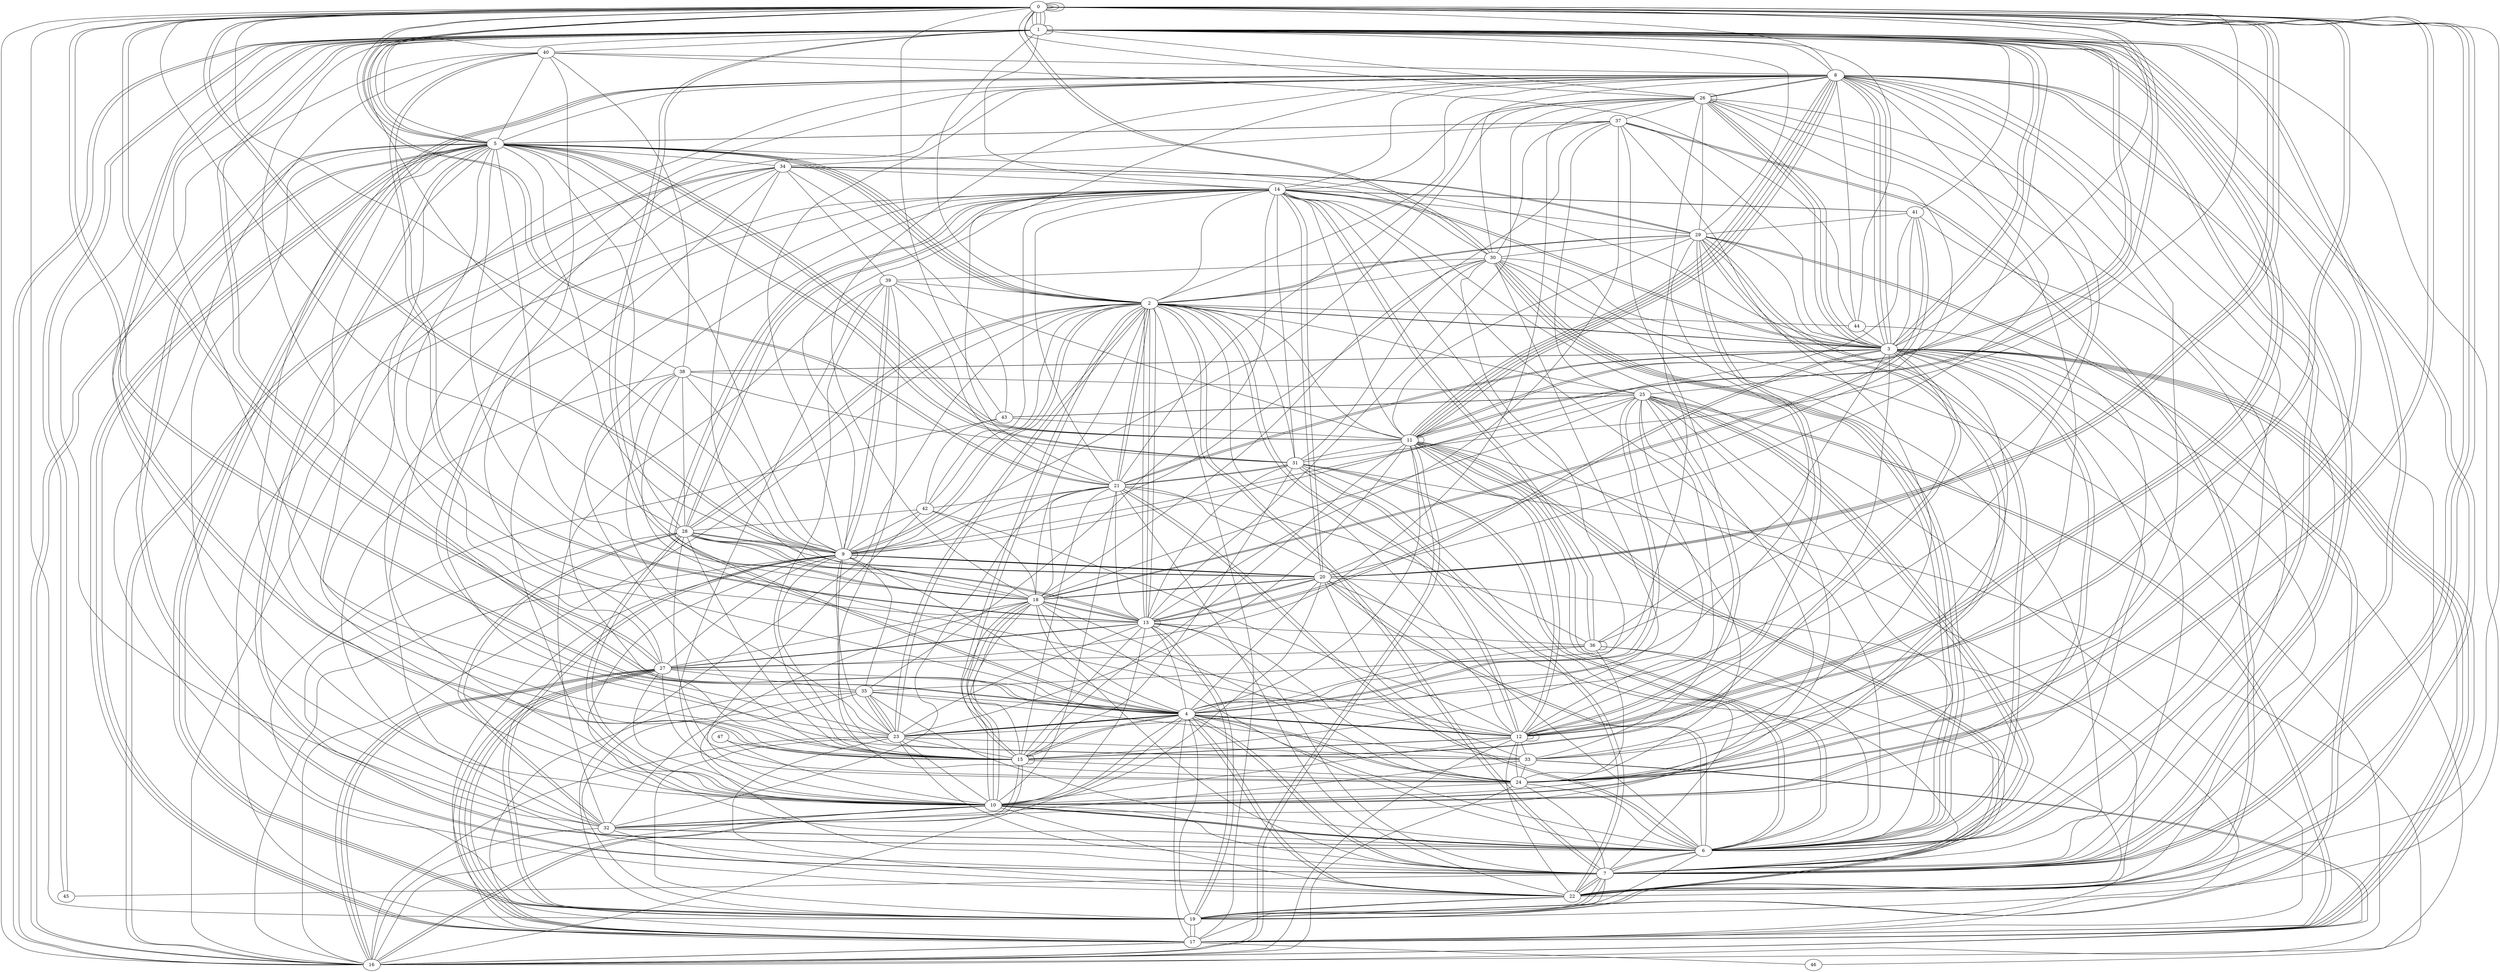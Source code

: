 graph G {
0;
1;
2;
3;
4;
5;
6;
7;
8;
9;
10;
11;
12;
13;
14;
15;
16;
17;
18;
19;
20;
21;
22;
23;
24;
25;
26;
27;
28;
29;
30;
31;
32;
33;
34;
35;
36;
37;
38;
39;
40;
41;
42;
43;
44;
45;
46;
47;
15--11 ;
28--15 ;
19--8 ;
17--46 ;
29--30 ;
23--9 ;
11--8 ;
4--7 ;
22--31 ;
0--20 ;
40--27 ;
14--26 ;
30--34 ;
37--19 ;
17--27 ;
18--1 ;
3--17 ;
13--19 ;
16--1 ;
14--4 ;
3--21 ;
17--2 ;
8--3 ;
10--23 ;
6--20 ;
44--1 ;
0--1 ;
5--17 ;
14--41 ;
35--4 ;
14--35 ;
9--2 ;
11--31 ;
22--31 ;
22--1 ;
20--14 ;
21--9 ;
15--16 ;
18--34 ;
5--7 ;
42--14 ;
1--40 ;
2--3 ;
2--23 ;
6--18 ;
10--18 ;
9--42 ;
5--12 ;
3--0 ;
2--30 ;
0--7 ;
28--9 ;
2--1 ;
41--9 ;
11--5 ;
5--7 ;
25--43 ;
14--11 ;
26--3 ;
1--13 ;
20--9 ;
40--44 ;
26--35 ;
7--8 ;
21--13 ;
21--8 ;
12--15 ;
26--26 ;
16--5 ;
10--40 ;
30--6 ;
33--9 ;
10--16 ;
39--2 ;
12--2 ;
0--7 ;
3--8 ;
17--14 ;
2--21 ;
11--8 ;
11--1 ;
24--14 ;
6--4 ;
33--35 ;
11--12 ;
6--32 ;
8--5 ;
8--0 ;
5--6 ;
6--10 ;
32--16 ;
16--23 ;
0--22 ;
19--8 ;
34--39 ;
6--2 ;
2--44 ;
40--22 ;
2--29 ;
39--10 ;
5--15 ;
35--19 ;
3--16 ;
10--13 ;
18--42 ;
41--14 ;
7--31 ;
9--19 ;
9--20 ;
0--7 ;
41--18 ;
6--29 ;
13--13 ;
17--3 ;
1--24 ;
0--24 ;
3--37 ;
47--15 ;
1--1 ;
7--22 ;
32--6 ;
22--19 ;
6--21 ;
29--14 ;
46--31 ;
1--24 ;
15--15 ;
6--7 ;
11--0 ;
37--5 ;
11--29 ;
33--37 ;
11--22 ;
30--4 ;
32--38 ;
25--10 ;
34--16 ;
24--8 ;
27--13 ;
4--1 ;
4--15 ;
11--5 ;
25--37 ;
16--24 ;
32--22 ;
7--26 ;
43--11 ;
28--20 ;
36--21 ;
17--27 ;
42--2 ;
0--0 ;
24--4 ;
1--8 ;
10--3 ;
31--38 ;
0--12 ;
2--29 ;
9--38 ;
36--8 ;
13--31 ;
26--6 ;
30--6 ;
4--22 ;
1--0 ;
11--0 ;
1--9 ;
30--6 ;
4--25 ;
9--8 ;
26--20 ;
12--22 ;
11--8 ;
0--26 ;
40--38 ;
0--24 ;
3--13 ;
30--0 ;
25--9 ;
27--18 ;
35--23 ;
19--7 ;
1--11 ;
22--7 ;
13--19 ;
11--12 ;
28--24 ;
0--1 ;
5--6 ;
23--15 ;
5--0 ;
25--17 ;
29--19 ;
12--1 ;
16--30 ;
31--5 ;
21--6 ;
21--0 ;
12--42 ;
3--17 ;
13--36 ;
8--12 ;
31--15 ;
14--6 ;
14--28 ;
34--29 ;
15--1 ;
3--1 ;
39--15 ;
29--34 ;
0--5 ;
10--20 ;
17--3 ;
44--3 ;
18--25 ;
16--2 ;
24--39 ;
6--10 ;
14--15 ;
30--39 ;
10--21 ;
4--23 ;
4--1 ;
3--38 ;
9--37 ;
27--9 ;
12--16 ;
20--4 ;
9--39 ;
18--8 ;
8--11 ;
26--1 ;
14--3 ;
23--11 ;
29--4 ;
1--7 ;
7--17 ;
38--12 ;
8--19 ;
17--27 ;
27--24 ;
25--2 ;
36--24 ;
8--14 ;
20--13 ;
2--13 ;
36--36 ;
12--12 ;
0--9 ;
4--23 ;
33--16 ;
12--2 ;
23--38 ;
10--32 ;
9--20 ;
18--28 ;
30--8 ;
7--8 ;
11--16 ;
19--17 ;
5--28 ;
3--38 ;
9--19 ;
16--27 ;
18--13 ;
17--5 ;
27--26 ;
13--15 ;
13--23 ;
2--5 ;
6--36 ;
14--28 ;
5--2 ;
4--22 ;
7--25 ;
31--6 ;
16--9 ;
15--8 ;
32--33 ;
32--10 ;
8--22 ;
10--5 ;
9--14 ;
7--24 ;
35--9 ;
17--19 ;
11--6 ;
7--23 ;
20--0 ;
0--43 ;
23--2 ;
10--29 ;
2--7 ;
0--0 ;
11--11 ;
3--8 ;
0--5 ;
13--3 ;
13--18 ;
6--35 ;
13--4 ;
41--18 ;
34--14 ;
25--7 ;
7--20 ;
36--27 ;
31--21 ;
5--40 ;
12--0 ;
34--17 ;
14--1 ;
11--8 ;
39--32 ;
11--2 ;
0--27 ;
28--10 ;
2--13 ;
20--9 ;
33--8 ;
7--3 ;
32--18 ;
21--42 ;
8--6 ;
16--1 ;
9--26 ;
26--8 ;
5--32 ;
20--6 ;
2--13 ;
22--21 ;
16--27 ;
21--26 ;
8--26 ;
5--34 ;
36--3 ;
23--19 ;
7--6 ;
20--13 ;
39--21 ;
2--19 ;
7--19 ;
9--5 ;
14--36 ;
3--2 ;
15--38 ;
26--37 ;
37--5 ;
4--11 ;
9--9 ;
19--0 ;
12--33 ;
1--23 ;
3--14 ;
4--9 ;
23--35 ;
33--25 ;
24--6 ;
43--42 ;
11--5 ;
12--29 ;
33--20 ;
18--7 ;
10--4 ;
12--15 ;
12--4 ;
10--44 ;
15--3 ;
10--18 ;
16--5 ;
4--19 ;
8--20 ;
7--28 ;
28--38 ;
31--0 ;
0--4 ;
13--7 ;
37--12 ;
12--29 ;
12--21 ;
12--12 ;
13--28 ;
26--13 ;
2--5 ;
1--5 ;
19--43 ;
14--4 ;
10--28 ;
15--24 ;
33--24 ;
6--8 ;
45--1 ;
23--22 ;
3--6 ;
7--30 ;
23--4 ;
21--3 ;
34--43 ;
35--7 ;
3--26 ;
31--14 ;
28--13 ;
15--4 ;
19--37 ;
0--1 ;
15--16 ;
18--4 ;
23--35 ;
6--25 ;
25--12 ;
10--3 ;
17--20 ;
3--24 ;
37--13 ;
42--28 ;
34--33 ;
3--26 ;
22--3 ;
17--16 ;
32--14 ;
9--39 ;
1--15 ;
17--27 ;
20--5 ;
47--10 ;
10--34 ;
2--15 ;
40--13 ;
4--17 ;
16--14 ;
3--1 ;
0--4 ;
17--16 ;
2--28 ;
1--32 ;
12--1 ;
7--45 ;
8--10 ;
33--16 ;
23--33 ;
5--31 ;
9--0 ;
22--11 ;
21--14 ;
18--21 ;
4--5 ;
1--22 ;
1--18 ;
11--6 ;
31--30 ;
17--35 ;
11--16 ;
24--18 ;
5--18 ;
43--25 ;
20--18 ;
15--21 ;
17--9 ;
25--7 ;
29--26 ;
20--14 ;
34--16 ;
4--27 ;
45--1 ;
7--1 ;
26--33 ;
2--31 ;
41--1 ;
0--27 ;
10--29 ;
30--3 ;
3--29 ;
21--0 ;
4--36 ;
24--4 ;
9--15 ;
5--27 ;
21--31 ;
22--36 ;
11--39 ;
11--17 ;
27--35 ;
15--2 ;
3--41 ;
4--25 ;
0--20 ;
7--2 ;
10--42 ;
28--32 ;
25--32 ;
3--5 ;
6--31 ;
38--25 ;
10--22 ;
25--23 ;
10--6 ;
27--16 ;
30--15 ;
24--10 ;
8--2 ;
0--16 ;
3--15 ;
29--19 ;
0--28 ;
19--6 ;
2--28 ;
4--12 ;
29--6 ;
17--25 ;
10--7 ;
37--34 ;
11--22 ;
18--10 ;
0--0 ;
14--36 ;
15--18 ;
9--28 ;
1--12 ;
2--5 ;
30--18 ;
9--6 ;
12--24 ;
28--32 ;
10--27 ;
3--4 ;
13--27 ;
41--29 ;
5--17 ;
29--1 ;
7--4 ;
8--23 ;
1--25 ;
40--8 ;
13--24 ;
12--4 ;
6--30 ;
38--0 ;
21--32 ;
44--8 ;
0--30 ;
2--21 ;
22--19 ;
2--9 ;
19--1 ;
10--14 ;
37--30 ;
13--40 ;
41--7 ;
4--16 ;
12--10 ;
20--18 ;
2--18 ;
2--14 ;
}
